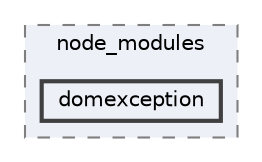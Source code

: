 digraph "C:/Users/arisc/OneDrive/Documents/GitHub/FINAL/EcoEats-Project/node_modules/domexception"
{
 // LATEX_PDF_SIZE
  bgcolor="transparent";
  edge [fontname=Helvetica,fontsize=10,labelfontname=Helvetica,labelfontsize=10];
  node [fontname=Helvetica,fontsize=10,shape=box,height=0.2,width=0.4];
  compound=true
  subgraph clusterdir_5091f2b68170d33f954320199e2fed0a {
    graph [ bgcolor="#edf0f7", pencolor="grey50", label="node_modules", fontname=Helvetica,fontsize=10 style="filled,dashed", URL="dir_5091f2b68170d33f954320199e2fed0a.html",tooltip=""]
  dir_09455166ac5c920b2ad1775a50273c25 [label="domexception", fillcolor="#edf0f7", color="grey25", style="filled,bold", URL="dir_09455166ac5c920b2ad1775a50273c25.html",tooltip=""];
  }
}
